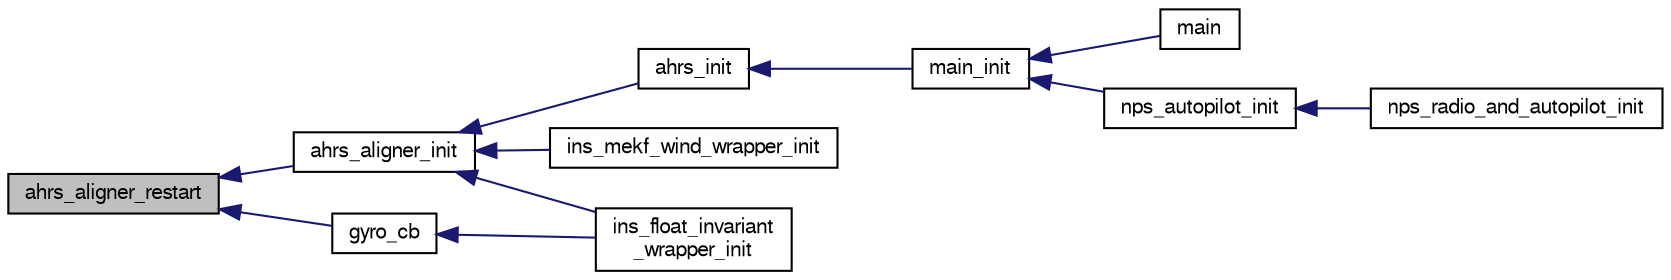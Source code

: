 digraph "ahrs_aligner_restart"
{
  edge [fontname="FreeSans",fontsize="10",labelfontname="FreeSans",labelfontsize="10"];
  node [fontname="FreeSans",fontsize="10",shape=record];
  rankdir="LR";
  Node1 [label="ahrs_aligner_restart",height=0.2,width=0.4,color="black", fillcolor="grey75", style="filled", fontcolor="black"];
  Node1 -> Node2 [dir="back",color="midnightblue",fontsize="10",style="solid",fontname="FreeSans"];
  Node2 [label="ahrs_aligner_init",height=0.2,width=0.4,color="black", fillcolor="white", style="filled",URL="$ahrs__aligner_8h.html#a321c9a82fcb75074c3041cbf6906e5ea"];
  Node2 -> Node3 [dir="back",color="midnightblue",fontsize="10",style="solid",fontname="FreeSans"];
  Node3 [label="ahrs_init",height=0.2,width=0.4,color="black", fillcolor="white", style="filled",URL="$ahrs_8h.html#aa3721663c9df7c7af5613486a3566afb",tooltip="AHRS initialization. "];
  Node3 -> Node4 [dir="back",color="midnightblue",fontsize="10",style="solid",fontname="FreeSans"];
  Node4 [label="main_init",height=0.2,width=0.4,color="black", fillcolor="white", style="filled",URL="$demo__ahrs__actuators_8c.html#afaa8374e20b79aaf7cfcea5ad9467ab1"];
  Node4 -> Node5 [dir="back",color="midnightblue",fontsize="10",style="solid",fontname="FreeSans"];
  Node5 [label="main",height=0.2,width=0.4,color="black", fillcolor="white", style="filled",URL="$demo__ahrs__actuators_8c.html#a840291bc02cba5474a4cb46a9b9566fe"];
  Node4 -> Node6 [dir="back",color="midnightblue",fontsize="10",style="solid",fontname="FreeSans"];
  Node6 [label="nps_autopilot_init",height=0.2,width=0.4,color="black", fillcolor="white", style="filled",URL="$nps__autopilot__rotorcraft_8c.html#a3348493e992edd2442581c1d09446b4b"];
  Node6 -> Node7 [dir="back",color="midnightblue",fontsize="10",style="solid",fontname="FreeSans"];
  Node7 [label="nps_radio_and_autopilot_init",height=0.2,width=0.4,color="black", fillcolor="white", style="filled",URL="$nps__main__hitl_8c.html#a72ef549ee35deec8c017e83d9de38f66"];
  Node2 -> Node8 [dir="back",color="midnightblue",fontsize="10",style="solid",fontname="FreeSans"];
  Node8 [label="ins_float_invariant\l_wrapper_init",height=0.2,width=0.4,color="black", fillcolor="white", style="filled",URL="$ins__float__invariant__wrapper_8h.html#abd4f3b0fcceec4de92a1ad9a7653c6f3"];
  Node2 -> Node9 [dir="back",color="midnightblue",fontsize="10",style="solid",fontname="FreeSans"];
  Node9 [label="ins_mekf_wind_wrapper_init",height=0.2,width=0.4,color="black", fillcolor="white", style="filled",URL="$ins__mekf__wind__wrapper_8h.html#a7b3c1fefc89ec1a4ff25484626a02deb",tooltip="Init function. "];
  Node1 -> Node10 [dir="back",color="midnightblue",fontsize="10",style="solid",fontname="FreeSans"];
  Node10 [label="gyro_cb",height=0.2,width=0.4,color="black", fillcolor="white", style="filled",URL="$ins__float__invariant__wrapper_8c.html#a47e1ea35fdb43af72537c6c9f38b889d",tooltip="Call ins_float_invariant_propagate on new gyro measurements. "];
  Node10 -> Node8 [dir="back",color="midnightblue",fontsize="10",style="solid",fontname="FreeSans"];
}
